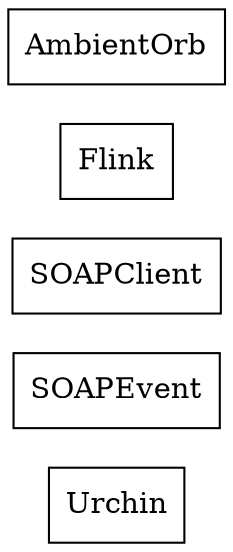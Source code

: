 strict digraph class_diagram {
  rankdir=LR;
  TypeUrchin[
    label="Urchin",
    URL="Urchin.html",
    tooltip="com.sekati.services.Urchin",
    shape="record"
  ];
  TypeSOAPEvent[
    label="SOAPEvent",
    URL="SOAPEvent.html",
    tooltip="com.sekati.services.SOAPEvent",
    shape="record"
  ];
  TypeSOAPClient[
    label="SOAPClient",
    URL="SOAPClient.html",
    tooltip="com.sekati.services.SOAPClient",
    shape="record"
  ];
  TypeFlink[
    label="Flink",
    URL="Flink.html",
    tooltip="com.sekati.services.Flink",
    shape="record"
  ];
  TypeAmbientOrb[
    label="AmbientOrb",
    URL="AmbientOrb.html",
    tooltip="com.sekati.services.AmbientOrb",
    shape="record"
  ];
}

